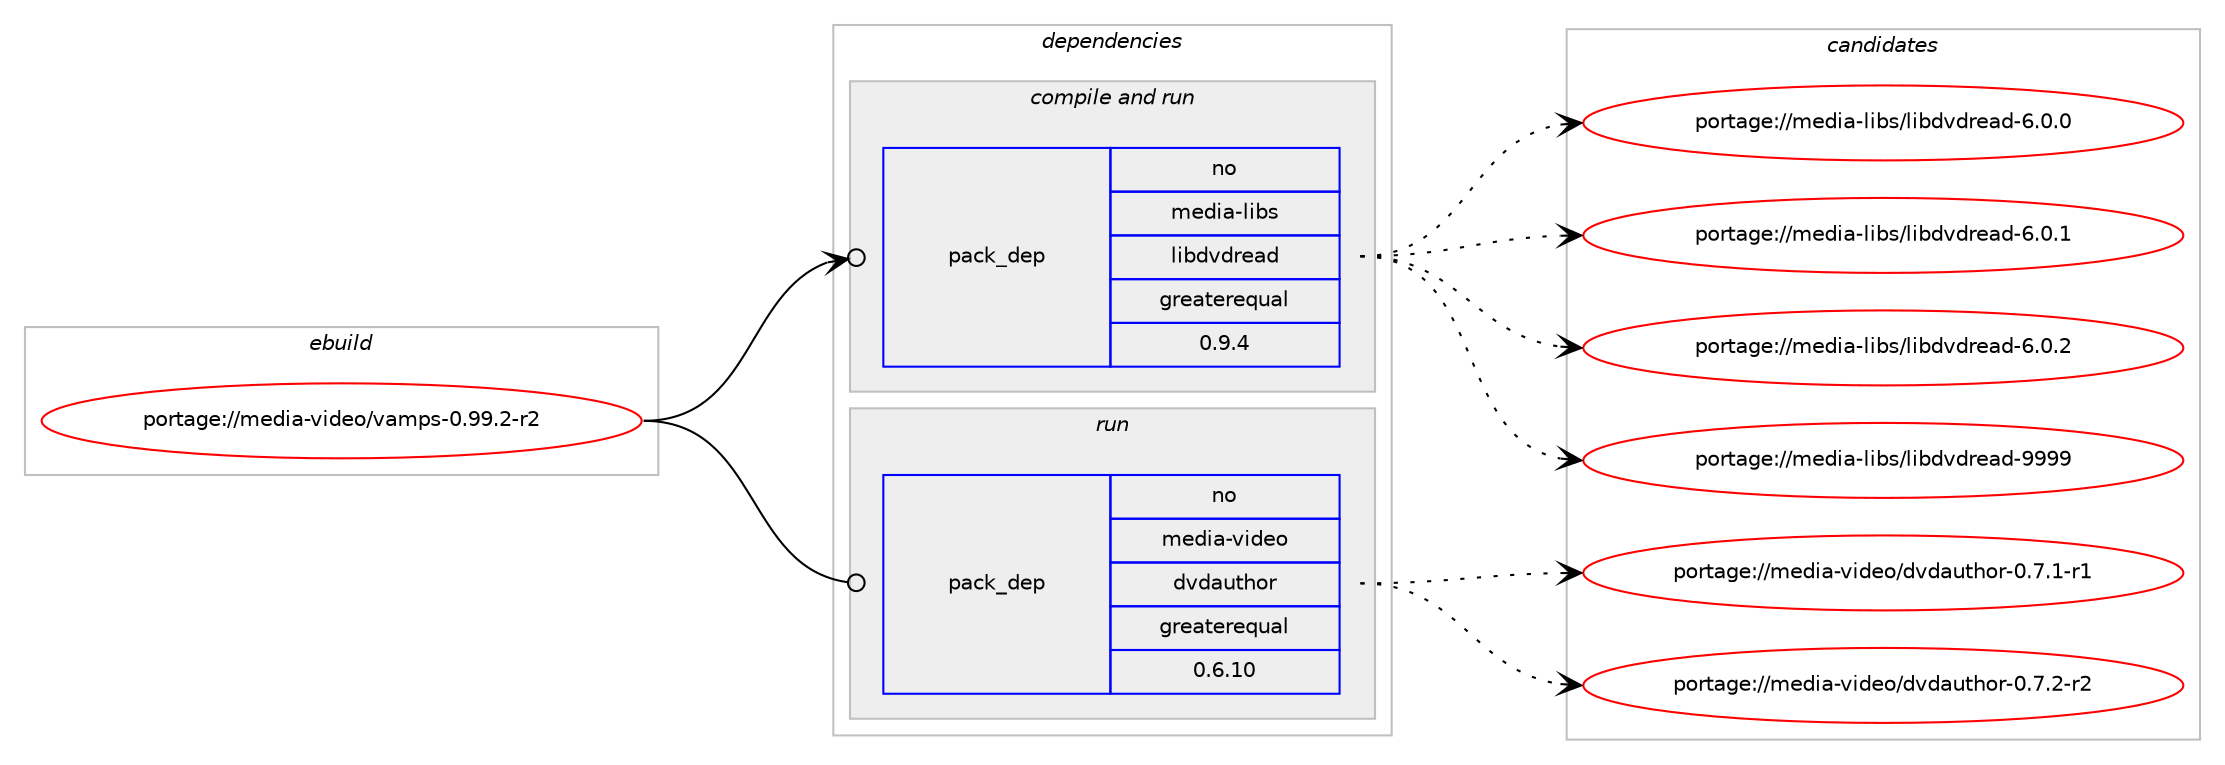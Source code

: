 digraph prolog {

# *************
# Graph options
# *************

newrank=true;
concentrate=true;
compound=true;
graph [rankdir=LR,fontname=Helvetica,fontsize=10,ranksep=1.5];#, ranksep=2.5, nodesep=0.2];
edge  [arrowhead=vee];
node  [fontname=Helvetica,fontsize=10];

# **********
# The ebuild
# **********

subgraph cluster_leftcol {
color=gray;
rank=same;
label=<<i>ebuild</i>>;
id [label="portage://media-video/vamps-0.99.2-r2", color=red, width=4, href="../media-video/vamps-0.99.2-r2.svg"];
}

# ****************
# The dependencies
# ****************

subgraph cluster_midcol {
color=gray;
label=<<i>dependencies</i>>;
subgraph cluster_compile {
fillcolor="#eeeeee";
style=filled;
label=<<i>compile</i>>;
}
subgraph cluster_compileandrun {
fillcolor="#eeeeee";
style=filled;
label=<<i>compile and run</i>>;
subgraph pack252261 {
dependency343457 [label=<<TABLE BORDER="0" CELLBORDER="1" CELLSPACING="0" CELLPADDING="4" WIDTH="220"><TR><TD ROWSPAN="6" CELLPADDING="30">pack_dep</TD></TR><TR><TD WIDTH="110">no</TD></TR><TR><TD>media-libs</TD></TR><TR><TD>libdvdread</TD></TR><TR><TD>greaterequal</TD></TR><TR><TD>0.9.4</TD></TR></TABLE>>, shape=none, color=blue];
}
id:e -> dependency343457:w [weight=20,style="solid",arrowhead="odotvee"];
}
subgraph cluster_run {
fillcolor="#eeeeee";
style=filled;
label=<<i>run</i>>;
subgraph pack252262 {
dependency343458 [label=<<TABLE BORDER="0" CELLBORDER="1" CELLSPACING="0" CELLPADDING="4" WIDTH="220"><TR><TD ROWSPAN="6" CELLPADDING="30">pack_dep</TD></TR><TR><TD WIDTH="110">no</TD></TR><TR><TD>media-video</TD></TR><TR><TD>dvdauthor</TD></TR><TR><TD>greaterequal</TD></TR><TR><TD>0.6.10</TD></TR></TABLE>>, shape=none, color=blue];
}
id:e -> dependency343458:w [weight=20,style="solid",arrowhead="odot"];
}
}

# **************
# The candidates
# **************

subgraph cluster_choices {
rank=same;
color=gray;
label=<<i>candidates</i>>;

subgraph choice252261 {
color=black;
nodesep=1;
choiceportage109101100105974510810598115471081059810011810011410197100455446484648 [label="portage://media-libs/libdvdread-6.0.0", color=red, width=4,href="../media-libs/libdvdread-6.0.0.svg"];
choiceportage109101100105974510810598115471081059810011810011410197100455446484649 [label="portage://media-libs/libdvdread-6.0.1", color=red, width=4,href="../media-libs/libdvdread-6.0.1.svg"];
choiceportage109101100105974510810598115471081059810011810011410197100455446484650 [label="portage://media-libs/libdvdread-6.0.2", color=red, width=4,href="../media-libs/libdvdread-6.0.2.svg"];
choiceportage1091011001059745108105981154710810598100118100114101971004557575757 [label="portage://media-libs/libdvdread-9999", color=red, width=4,href="../media-libs/libdvdread-9999.svg"];
dependency343457:e -> choiceportage109101100105974510810598115471081059810011810011410197100455446484648:w [style=dotted,weight="100"];
dependency343457:e -> choiceportage109101100105974510810598115471081059810011810011410197100455446484649:w [style=dotted,weight="100"];
dependency343457:e -> choiceportage109101100105974510810598115471081059810011810011410197100455446484650:w [style=dotted,weight="100"];
dependency343457:e -> choiceportage1091011001059745108105981154710810598100118100114101971004557575757:w [style=dotted,weight="100"];
}
subgraph choice252262 {
color=black;
nodesep=1;
choiceportage109101100105974511810510010111147100118100971171161041111144548465546494511449 [label="portage://media-video/dvdauthor-0.7.1-r1", color=red, width=4,href="../media-video/dvdauthor-0.7.1-r1.svg"];
choiceportage109101100105974511810510010111147100118100971171161041111144548465546504511450 [label="portage://media-video/dvdauthor-0.7.2-r2", color=red, width=4,href="../media-video/dvdauthor-0.7.2-r2.svg"];
dependency343458:e -> choiceportage109101100105974511810510010111147100118100971171161041111144548465546494511449:w [style=dotted,weight="100"];
dependency343458:e -> choiceportage109101100105974511810510010111147100118100971171161041111144548465546504511450:w [style=dotted,weight="100"];
}
}

}
